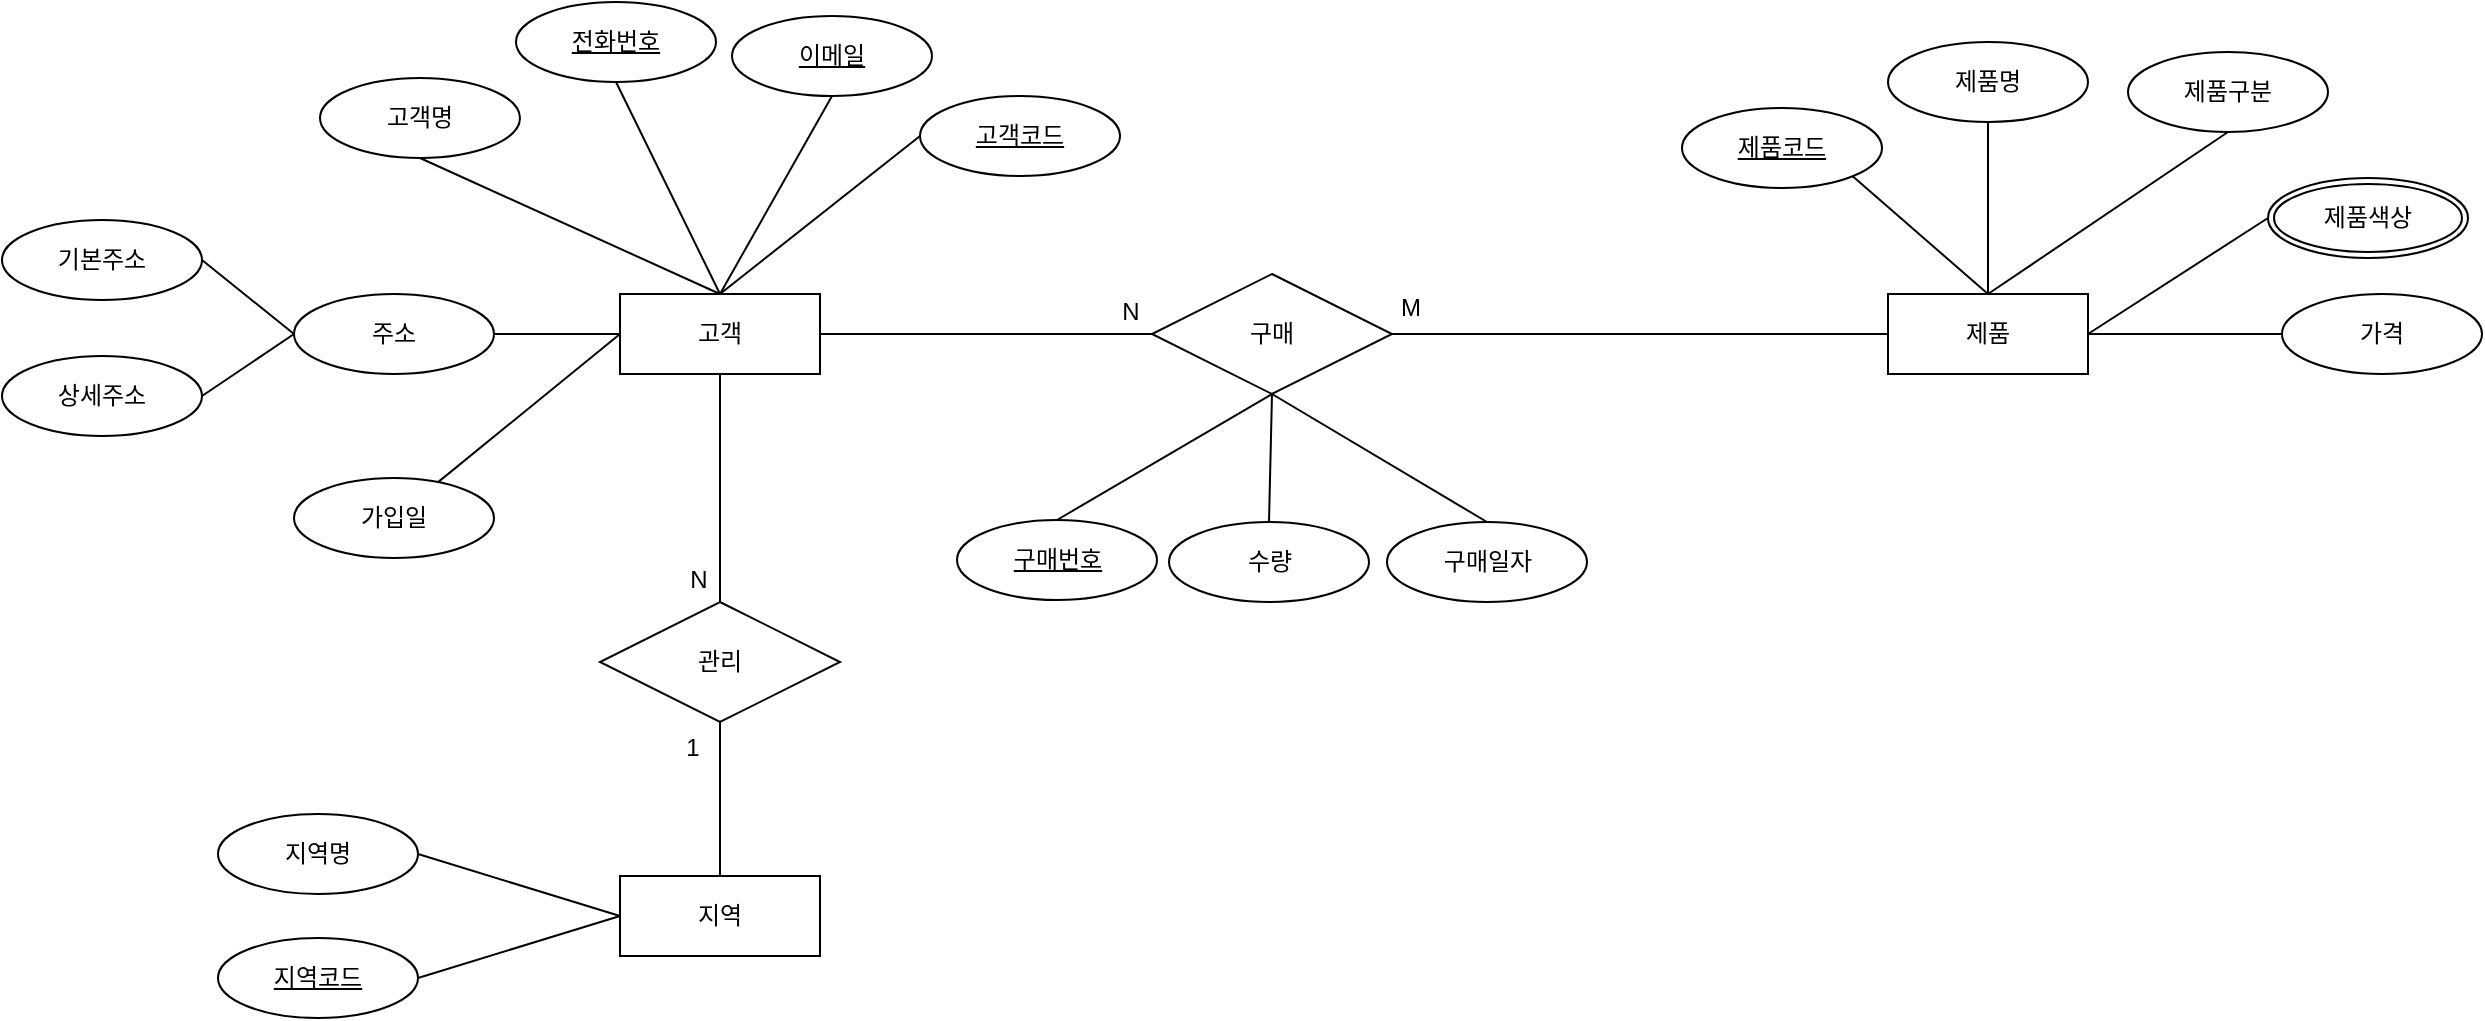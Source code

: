 <mxfile version="24.8.0" pages="2">
  <diagram name="ERD" id="2LoMUdnaNZ5WJF1CiEa_">
    <mxGraphModel dx="2606" dy="3434" grid="0" gridSize="10" guides="1" tooltips="1" connect="1" arrows="1" fold="1" page="0" pageScale="1" pageWidth="827" pageHeight="1169" math="0" shadow="0">
      <root>
        <mxCell id="0" />
        <mxCell id="1" parent="0" />
        <mxCell id="ZOqn0F8x4gFx_F6yHbFL-2" value="고객" style="whiteSpace=wrap;html=1;align=center;" vertex="1" parent="1">
          <mxGeometry x="-394" y="-752" width="100" height="40" as="geometry" />
        </mxCell>
        <mxCell id="ZOqn0F8x4gFx_F6yHbFL-4" value="고객명" style="ellipse;whiteSpace=wrap;html=1;align=center;" vertex="1" parent="1">
          <mxGeometry x="-544" y="-860" width="100" height="40" as="geometry" />
        </mxCell>
        <mxCell id="ZOqn0F8x4gFx_F6yHbFL-5" value="" style="endArrow=none;html=1;rounded=0;fontSize=12;startSize=8;endSize=8;curved=1;exitX=0.5;exitY=0;exitDx=0;exitDy=0;entryX=0.5;entryY=1;entryDx=0;entryDy=0;" edge="1" parent="1" source="ZOqn0F8x4gFx_F6yHbFL-2" target="ZOqn0F8x4gFx_F6yHbFL-4">
          <mxGeometry relative="1" as="geometry">
            <mxPoint x="-386" y="-586" as="sourcePoint" />
            <mxPoint x="-226" y="-586" as="targetPoint" />
          </mxGeometry>
        </mxCell>
        <mxCell id="ZOqn0F8x4gFx_F6yHbFL-19" value="전화번호" style="ellipse;whiteSpace=wrap;html=1;align=center;fontStyle=4;" vertex="1" parent="1">
          <mxGeometry x="-446" y="-898" width="100" height="40" as="geometry" />
        </mxCell>
        <mxCell id="ZOqn0F8x4gFx_F6yHbFL-20" value="" style="endArrow=none;html=1;rounded=0;fontSize=12;startSize=8;endSize=8;curved=1;exitX=0.5;exitY=0;exitDx=0;exitDy=0;entryX=0.5;entryY=1;entryDx=0;entryDy=0;" edge="1" parent="1" source="ZOqn0F8x4gFx_F6yHbFL-2" target="ZOqn0F8x4gFx_F6yHbFL-19">
          <mxGeometry relative="1" as="geometry">
            <mxPoint x="-334" y="-742" as="sourcePoint" />
            <mxPoint x="-427" y="-785" as="targetPoint" />
          </mxGeometry>
        </mxCell>
        <mxCell id="ZOqn0F8x4gFx_F6yHbFL-21" value="이메일" style="ellipse;whiteSpace=wrap;html=1;align=center;fontStyle=4;" vertex="1" parent="1">
          <mxGeometry x="-338" y="-891" width="100" height="40" as="geometry" />
        </mxCell>
        <mxCell id="ZOqn0F8x4gFx_F6yHbFL-22" value="" style="endArrow=none;html=1;rounded=0;fontSize=12;startSize=8;endSize=8;curved=1;exitX=0.5;exitY=0;exitDx=0;exitDy=0;entryX=0.5;entryY=1;entryDx=0;entryDy=0;" edge="1" parent="1" source="ZOqn0F8x4gFx_F6yHbFL-2" target="ZOqn0F8x4gFx_F6yHbFL-21">
          <mxGeometry relative="1" as="geometry">
            <mxPoint x="-334" y="-742" as="sourcePoint" />
            <mxPoint x="-254" y="-832" as="targetPoint" />
          </mxGeometry>
        </mxCell>
        <mxCell id="ZOqn0F8x4gFx_F6yHbFL-23" value="고객코드" style="ellipse;whiteSpace=wrap;html=1;align=center;fontStyle=4;" vertex="1" parent="1">
          <mxGeometry x="-244" y="-851" width="100" height="40" as="geometry" />
        </mxCell>
        <mxCell id="ZOqn0F8x4gFx_F6yHbFL-24" value="" style="endArrow=none;html=1;rounded=0;fontSize=12;startSize=8;endSize=8;curved=1;exitX=0.5;exitY=0;exitDx=0;exitDy=0;entryX=0;entryY=0.5;entryDx=0;entryDy=0;" edge="1" parent="1" source="ZOqn0F8x4gFx_F6yHbFL-2" target="ZOqn0F8x4gFx_F6yHbFL-23">
          <mxGeometry relative="1" as="geometry">
            <mxPoint x="-334" y="-742" as="sourcePoint" />
            <mxPoint x="-204" y="-791" as="targetPoint" />
          </mxGeometry>
        </mxCell>
        <mxCell id="ZOqn0F8x4gFx_F6yHbFL-25" value="주소" style="ellipse;whiteSpace=wrap;html=1;align=center;" vertex="1" parent="1">
          <mxGeometry x="-557" y="-752" width="100" height="40" as="geometry" />
        </mxCell>
        <mxCell id="ZOqn0F8x4gFx_F6yHbFL-27" value="" style="endArrow=none;html=1;rounded=0;fontSize=12;startSize=8;endSize=8;curved=1;exitX=0;exitY=0.5;exitDx=0;exitDy=0;entryX=1;entryY=0.5;entryDx=0;entryDy=0;" edge="1" parent="1" source="ZOqn0F8x4gFx_F6yHbFL-2" target="ZOqn0F8x4gFx_F6yHbFL-25">
          <mxGeometry relative="1" as="geometry">
            <mxPoint x="-334" y="-742" as="sourcePoint" />
            <mxPoint x="-484" y="-810" as="targetPoint" />
          </mxGeometry>
        </mxCell>
        <mxCell id="ZOqn0F8x4gFx_F6yHbFL-28" value="기본주소" style="ellipse;whiteSpace=wrap;html=1;align=center;" vertex="1" parent="1">
          <mxGeometry x="-703" y="-789" width="100" height="40" as="geometry" />
        </mxCell>
        <mxCell id="ZOqn0F8x4gFx_F6yHbFL-29" value="상세주소" style="ellipse;whiteSpace=wrap;html=1;align=center;" vertex="1" parent="1">
          <mxGeometry x="-703" y="-721" width="100" height="40" as="geometry" />
        </mxCell>
        <mxCell id="ZOqn0F8x4gFx_F6yHbFL-30" value="" style="endArrow=none;html=1;rounded=0;fontSize=12;startSize=8;endSize=8;curved=1;exitX=0;exitY=0.5;exitDx=0;exitDy=0;entryX=1;entryY=0.5;entryDx=0;entryDy=0;" edge="1" parent="1" source="ZOqn0F8x4gFx_F6yHbFL-25" target="ZOqn0F8x4gFx_F6yHbFL-28">
          <mxGeometry relative="1" as="geometry">
            <mxPoint x="-334" y="-742" as="sourcePoint" />
            <mxPoint x="-484" y="-810" as="targetPoint" />
          </mxGeometry>
        </mxCell>
        <mxCell id="ZOqn0F8x4gFx_F6yHbFL-31" value="" style="endArrow=none;html=1;rounded=0;fontSize=12;startSize=8;endSize=8;curved=1;exitX=0;exitY=0.5;exitDx=0;exitDy=0;entryX=1;entryY=0.5;entryDx=0;entryDy=0;" edge="1" parent="1" source="ZOqn0F8x4gFx_F6yHbFL-25" target="ZOqn0F8x4gFx_F6yHbFL-29">
          <mxGeometry relative="1" as="geometry">
            <mxPoint x="-563" y="-724" as="sourcePoint" />
            <mxPoint x="-593" y="-759" as="targetPoint" />
          </mxGeometry>
        </mxCell>
        <mxCell id="ZOqn0F8x4gFx_F6yHbFL-33" value="가입일" style="ellipse;whiteSpace=wrap;html=1;align=center;" vertex="1" parent="1">
          <mxGeometry x="-557" y="-660" width="100" height="40" as="geometry" />
        </mxCell>
        <mxCell id="ZOqn0F8x4gFx_F6yHbFL-34" value="" style="endArrow=none;html=1;rounded=0;fontSize=12;startSize=8;endSize=8;curved=1;exitX=0;exitY=0.5;exitDx=0;exitDy=0;" edge="1" parent="1" source="ZOqn0F8x4gFx_F6yHbFL-2" target="ZOqn0F8x4gFx_F6yHbFL-33">
          <mxGeometry relative="1" as="geometry">
            <mxPoint x="-384" y="-722" as="sourcePoint" />
            <mxPoint x="-447" y="-722" as="targetPoint" />
          </mxGeometry>
        </mxCell>
        <mxCell id="ZOqn0F8x4gFx_F6yHbFL-38" value="지역" style="whiteSpace=wrap;html=1;align=center;" vertex="1" parent="1">
          <mxGeometry x="-394" y="-461" width="100" height="40" as="geometry" />
        </mxCell>
        <mxCell id="ZOqn0F8x4gFx_F6yHbFL-39" value="지역명" style="ellipse;whiteSpace=wrap;html=1;align=center;" vertex="1" parent="1">
          <mxGeometry x="-595" y="-492" width="100" height="40" as="geometry" />
        </mxCell>
        <mxCell id="ZOqn0F8x4gFx_F6yHbFL-40" value="" style="endArrow=none;html=1;rounded=0;fontSize=12;startSize=8;endSize=8;curved=1;exitX=0;exitY=0.5;exitDx=0;exitDy=0;entryX=1;entryY=0.5;entryDx=0;entryDy=0;" edge="1" parent="1" source="ZOqn0F8x4gFx_F6yHbFL-38" target="ZOqn0F8x4gFx_F6yHbFL-39">
          <mxGeometry relative="1" as="geometry">
            <mxPoint x="-468" y="-697" as="sourcePoint" />
            <mxPoint x="-502" y="-622" as="targetPoint" />
          </mxGeometry>
        </mxCell>
        <mxCell id="ZOqn0F8x4gFx_F6yHbFL-41" value="지역코드" style="ellipse;whiteSpace=wrap;html=1;align=center;fontStyle=4;" vertex="1" parent="1">
          <mxGeometry x="-595" y="-430" width="100" height="40" as="geometry" />
        </mxCell>
        <mxCell id="ZOqn0F8x4gFx_F6yHbFL-42" value="" style="endArrow=none;html=1;rounded=0;fontSize=12;startSize=8;endSize=8;curved=1;entryX=1;entryY=0.5;entryDx=0;entryDy=0;exitX=0;exitY=0.5;exitDx=0;exitDy=0;" edge="1" parent="1" source="ZOqn0F8x4gFx_F6yHbFL-38" target="ZOqn0F8x4gFx_F6yHbFL-41">
          <mxGeometry relative="1" as="geometry">
            <mxPoint x="-550" y="-460" as="sourcePoint" />
            <mxPoint x="-594" y="-432" as="targetPoint" />
          </mxGeometry>
        </mxCell>
        <mxCell id="ZOqn0F8x4gFx_F6yHbFL-43" value="제품" style="whiteSpace=wrap;html=1;align=center;" vertex="1" parent="1">
          <mxGeometry x="240" y="-752" width="100" height="40" as="geometry" />
        </mxCell>
        <mxCell id="ZOqn0F8x4gFx_F6yHbFL-44" value="제품명" style="ellipse;whiteSpace=wrap;html=1;align=center;" vertex="1" parent="1">
          <mxGeometry x="240" y="-878" width="100" height="40" as="geometry" />
        </mxCell>
        <mxCell id="ZOqn0F8x4gFx_F6yHbFL-45" value="" style="endArrow=none;html=1;rounded=0;fontSize=12;startSize=8;endSize=8;curved=1;exitX=0.5;exitY=0;exitDx=0;exitDy=0;entryX=0.5;entryY=1;entryDx=0;entryDy=0;" edge="1" parent="1" source="ZOqn0F8x4gFx_F6yHbFL-43" target="ZOqn0F8x4gFx_F6yHbFL-44">
          <mxGeometry relative="1" as="geometry">
            <mxPoint x="320" y="-966" as="sourcePoint" />
            <mxPoint x="286" y="-891" as="targetPoint" />
          </mxGeometry>
        </mxCell>
        <mxCell id="ZOqn0F8x4gFx_F6yHbFL-46" value="제품코드" style="ellipse;whiteSpace=wrap;html=1;align=center;fontStyle=4;" vertex="1" parent="1">
          <mxGeometry x="137" y="-845" width="100" height="40" as="geometry" />
        </mxCell>
        <mxCell id="ZOqn0F8x4gFx_F6yHbFL-47" value="" style="endArrow=none;html=1;rounded=0;fontSize=12;startSize=8;endSize=8;curved=1;entryX=1;entryY=1;entryDx=0;entryDy=0;exitX=0.5;exitY=0;exitDx=0;exitDy=0;" edge="1" parent="1" source="ZOqn0F8x4gFx_F6yHbFL-43" target="ZOqn0F8x4gFx_F6yHbFL-46">
          <mxGeometry relative="1" as="geometry">
            <mxPoint x="238" y="-729" as="sourcePoint" />
            <mxPoint x="194" y="-701" as="targetPoint" />
          </mxGeometry>
        </mxCell>
        <mxCell id="ZOqn0F8x4gFx_F6yHbFL-48" value="제품구분" style="ellipse;whiteSpace=wrap;html=1;align=center;" vertex="1" parent="1">
          <mxGeometry x="360" y="-873" width="100" height="40" as="geometry" />
        </mxCell>
        <mxCell id="ZOqn0F8x4gFx_F6yHbFL-50" value="" style="endArrow=none;html=1;rounded=0;fontSize=12;startSize=8;endSize=8;curved=1;exitX=0.5;exitY=0;exitDx=0;exitDy=0;entryX=0.5;entryY=1;entryDx=0;entryDy=0;" edge="1" parent="1" source="ZOqn0F8x4gFx_F6yHbFL-43" target="ZOqn0F8x4gFx_F6yHbFL-48">
          <mxGeometry relative="1" as="geometry">
            <mxPoint x="250" y="-722" as="sourcePoint" />
            <mxPoint x="181" y="-750" as="targetPoint" />
          </mxGeometry>
        </mxCell>
        <mxCell id="ZOqn0F8x4gFx_F6yHbFL-51" value="제품색상" style="ellipse;shape=doubleEllipse;margin=3;whiteSpace=wrap;html=1;align=center;" vertex="1" parent="1">
          <mxGeometry x="430" y="-810" width="100" height="40" as="geometry" />
        </mxCell>
        <mxCell id="ZOqn0F8x4gFx_F6yHbFL-52" value="" style="endArrow=none;html=1;rounded=0;fontSize=12;startSize=8;endSize=8;curved=1;entryX=0;entryY=0.5;entryDx=0;entryDy=0;exitX=1;exitY=0.5;exitDx=0;exitDy=0;" edge="1" parent="1" source="ZOqn0F8x4gFx_F6yHbFL-43" target="ZOqn0F8x4gFx_F6yHbFL-51">
          <mxGeometry relative="1" as="geometry">
            <mxPoint x="376" y="-712" as="sourcePoint" />
            <mxPoint x="420" y="-823" as="targetPoint" />
          </mxGeometry>
        </mxCell>
        <mxCell id="ZOqn0F8x4gFx_F6yHbFL-53" value="" style="endArrow=none;html=1;rounded=0;fontSize=12;startSize=8;endSize=8;curved=1;exitX=1;exitY=0.5;exitDx=0;exitDy=0;entryX=0;entryY=0.5;entryDx=0;entryDy=0;" edge="1" parent="1" source="ZOqn0F8x4gFx_F6yHbFL-43" target="ZOqn0F8x4gFx_F6yHbFL-54">
          <mxGeometry relative="1" as="geometry">
            <mxPoint x="310" y="-732" as="sourcePoint" />
            <mxPoint x="430" y="-813" as="targetPoint" />
          </mxGeometry>
        </mxCell>
        <mxCell id="ZOqn0F8x4gFx_F6yHbFL-54" value="가격" style="ellipse;whiteSpace=wrap;html=1;align=center;" vertex="1" parent="1">
          <mxGeometry x="437" y="-752" width="100" height="40" as="geometry" />
        </mxCell>
        <mxCell id="ZOqn0F8x4gFx_F6yHbFL-56" value="관리" style="shape=rhombus;perimeter=rhombusPerimeter;whiteSpace=wrap;html=1;align=center;" vertex="1" parent="1">
          <mxGeometry x="-404" y="-598" width="120" height="60" as="geometry" />
        </mxCell>
        <mxCell id="ZOqn0F8x4gFx_F6yHbFL-60" value="" style="endArrow=none;html=1;rounded=0;fontSize=12;startSize=8;endSize=8;curved=1;exitX=0.5;exitY=1;exitDx=0;exitDy=0;entryX=0.5;entryY=0;entryDx=0;entryDy=0;" edge="1" parent="1" source="ZOqn0F8x4gFx_F6yHbFL-2" target="ZOqn0F8x4gFx_F6yHbFL-56">
          <mxGeometry relative="1" as="geometry">
            <mxPoint x="-334" y="-702" as="sourcePoint" />
            <mxPoint x="-368" y="-627" as="targetPoint" />
          </mxGeometry>
        </mxCell>
        <mxCell id="ZOqn0F8x4gFx_F6yHbFL-63" value="N" style="edgeLabel;html=1;align=center;verticalAlign=middle;resizable=0;points=[];fontSize=12;" vertex="1" connectable="0" parent="ZOqn0F8x4gFx_F6yHbFL-60">
          <mxGeometry x="0.028" y="-3" relative="1" as="geometry">
            <mxPoint x="-8" y="44" as="offset" />
          </mxGeometry>
        </mxCell>
        <mxCell id="ZOqn0F8x4gFx_F6yHbFL-61" value="" style="endArrow=none;html=1;rounded=0;fontSize=12;startSize=8;endSize=8;curved=1;exitX=0.5;exitY=1;exitDx=0;exitDy=0;entryX=0.5;entryY=0;entryDx=0;entryDy=0;" edge="1" parent="1" source="ZOqn0F8x4gFx_F6yHbFL-56" target="ZOqn0F8x4gFx_F6yHbFL-38">
          <mxGeometry relative="1" as="geometry">
            <mxPoint x="-334" y="-702" as="sourcePoint" />
            <mxPoint x="-415" y="-590" as="targetPoint" />
          </mxGeometry>
        </mxCell>
        <mxCell id="ZOqn0F8x4gFx_F6yHbFL-64" value="1" style="edgeLabel;html=1;align=center;verticalAlign=middle;resizable=0;points=[];fontSize=12;" vertex="1" connectable="0" parent="1">
          <mxGeometry x="-337.997" y="-520.001" as="geometry">
            <mxPoint x="-20" y="-5" as="offset" />
          </mxGeometry>
        </mxCell>
        <mxCell id="ZOqn0F8x4gFx_F6yHbFL-66" value="" style="endArrow=none;html=1;rounded=0;fontSize=12;startSize=8;endSize=8;curved=1;exitX=0;exitY=0.5;exitDx=0;exitDy=0;entryX=1;entryY=0.5;entryDx=0;entryDy=0;" edge="1" parent="1" source="ZOqn0F8x4gFx_F6yHbFL-43" target="ZOqn0F8x4gFx_F6yHbFL-67">
          <mxGeometry relative="1" as="geometry">
            <mxPoint x="247" y="-679" as="sourcePoint" />
            <mxPoint x="187" y="-612" as="targetPoint" />
          </mxGeometry>
        </mxCell>
        <mxCell id="ZOqn0F8x4gFx_F6yHbFL-67" value="구매" style="shape=rhombus;perimeter=rhombusPerimeter;whiteSpace=wrap;html=1;align=center;" vertex="1" parent="1">
          <mxGeometry x="-128" y="-762" width="120" height="60" as="geometry" />
        </mxCell>
        <mxCell id="ZOqn0F8x4gFx_F6yHbFL-68" value="구매번호" style="ellipse;whiteSpace=wrap;html=1;align=center;fontStyle=4;" vertex="1" parent="1">
          <mxGeometry x="-225.5" y="-639" width="100" height="40" as="geometry" />
        </mxCell>
        <mxCell id="ZOqn0F8x4gFx_F6yHbFL-69" value="수량" style="ellipse;whiteSpace=wrap;html=1;align=center;" vertex="1" parent="1">
          <mxGeometry x="-119.5" y="-638" width="100" height="40" as="geometry" />
        </mxCell>
        <mxCell id="ZOqn0F8x4gFx_F6yHbFL-70" value="구매일자" style="ellipse;whiteSpace=wrap;html=1;align=center;" vertex="1" parent="1">
          <mxGeometry x="-10.5" y="-638" width="100" height="40" as="geometry" />
        </mxCell>
        <mxCell id="ZOqn0F8x4gFx_F6yHbFL-71" value="" style="endArrow=none;html=1;rounded=0;fontSize=12;startSize=8;endSize=8;curved=1;entryX=0.5;entryY=1;entryDx=0;entryDy=0;exitX=0.5;exitY=0;exitDx=0;exitDy=0;" edge="1" parent="1" source="ZOqn0F8x4gFx_F6yHbFL-68" target="ZOqn0F8x4gFx_F6yHbFL-67">
          <mxGeometry relative="1" as="geometry">
            <mxPoint x="197" y="-699" as="sourcePoint" />
            <mxPoint x="129" y="-758" as="targetPoint" />
          </mxGeometry>
        </mxCell>
        <mxCell id="ZOqn0F8x4gFx_F6yHbFL-72" value="" style="endArrow=none;html=1;rounded=0;fontSize=12;startSize=8;endSize=8;curved=1;exitX=0.5;exitY=0;exitDx=0;exitDy=0;entryX=0.5;entryY=1;entryDx=0;entryDy=0;" edge="1" parent="1" source="ZOqn0F8x4gFx_F6yHbFL-69" target="ZOqn0F8x4gFx_F6yHbFL-67">
          <mxGeometry relative="1" as="geometry">
            <mxPoint x="-181" y="-628" as="sourcePoint" />
            <mxPoint x="-84" y="-671" as="targetPoint" />
          </mxGeometry>
        </mxCell>
        <mxCell id="ZOqn0F8x4gFx_F6yHbFL-73" value="" style="endArrow=none;html=1;rounded=0;fontSize=12;startSize=8;endSize=8;curved=1;entryX=0.5;entryY=1;entryDx=0;entryDy=0;exitX=0.5;exitY=0;exitDx=0;exitDy=0;" edge="1" parent="1" source="ZOqn0F8x4gFx_F6yHbFL-70" target="ZOqn0F8x4gFx_F6yHbFL-67">
          <mxGeometry relative="1" as="geometry">
            <mxPoint x="-171" y="-618" as="sourcePoint" />
            <mxPoint x="-61" y="-651" as="targetPoint" />
          </mxGeometry>
        </mxCell>
        <mxCell id="ZOqn0F8x4gFx_F6yHbFL-74" value="" style="endArrow=none;html=1;rounded=0;fontSize=12;startSize=8;endSize=8;curved=1;exitX=1;exitY=0.5;exitDx=0;exitDy=0;entryX=0;entryY=0.5;entryDx=0;entryDy=0;" edge="1" parent="1" source="ZOqn0F8x4gFx_F6yHbFL-2" target="ZOqn0F8x4gFx_F6yHbFL-67">
          <mxGeometry relative="1" as="geometry">
            <mxPoint x="-334" y="-742" as="sourcePoint" />
            <mxPoint x="-234" y="-821" as="targetPoint" />
          </mxGeometry>
        </mxCell>
        <mxCell id="ZOqn0F8x4gFx_F6yHbFL-75" value="N" style="edgeLabel;html=1;align=center;verticalAlign=middle;resizable=0;points=[];fontSize=12;" vertex="1" connectable="0" parent="ZOqn0F8x4gFx_F6yHbFL-74">
          <mxGeometry x="0.623" y="4" relative="1" as="geometry">
            <mxPoint x="20" y="-7" as="offset" />
          </mxGeometry>
        </mxCell>
        <mxCell id="ZOqn0F8x4gFx_F6yHbFL-76" value="M" style="edgeLabel;html=1;align=center;verticalAlign=middle;resizable=0;points=[];fontSize=12;" vertex="1" connectable="0" parent="1">
          <mxGeometry x="-127.996" y="-730" as="geometry">
            <mxPoint x="129" y="-15" as="offset" />
          </mxGeometry>
        </mxCell>
      </root>
    </mxGraphModel>
  </diagram>
  <diagram id="1Pk8Wju4pY1TLptauhOm" name="논리모델링">
    <mxGraphModel dx="1146" dy="1322" grid="0" gridSize="10" guides="1" tooltips="1" connect="1" arrows="1" fold="1" page="0" pageScale="1" pageWidth="827" pageHeight="1169" math="0" shadow="0">
      <root>
        <mxCell id="0" />
        <mxCell id="1" parent="0" />
        <mxCell id="1uuhzJlAWnDIok-SfPaL-1" value="고객" style="shape=table;startSize=30;container=1;collapsible=1;childLayout=tableLayout;fixedRows=1;rowLines=0;fontStyle=1;align=center;resizeLast=1;html=1;" vertex="1" parent="1">
          <mxGeometry x="-91" y="-16" width="175.75" height="270" as="geometry" />
        </mxCell>
        <mxCell id="1uuhzJlAWnDIok-SfPaL-160" value="" style="shape=tableRow;horizontal=0;startSize=0;swimlaneHead=0;swimlaneBody=0;fillColor=none;collapsible=0;dropTarget=0;points=[[0,0.5],[1,0.5]];portConstraint=eastwest;top=0;left=0;right=0;bottom=0;" vertex="1" parent="1uuhzJlAWnDIok-SfPaL-1">
          <mxGeometry y="30" width="175.75" height="30" as="geometry" />
        </mxCell>
        <mxCell id="1uuhzJlAWnDIok-SfPaL-161" value="&lt;span style=&quot;font-weight: 700;&quot;&gt;PK&lt;/span&gt;" style="shape=partialRectangle;connectable=0;fillColor=none;top=0;left=0;bottom=0;right=0;editable=1;overflow=hidden;whiteSpace=wrap;html=1;" vertex="1" parent="1uuhzJlAWnDIok-SfPaL-160">
          <mxGeometry width="30" height="30" as="geometry">
            <mxRectangle width="30" height="30" as="alternateBounds" />
          </mxGeometry>
        </mxCell>
        <mxCell id="1uuhzJlAWnDIok-SfPaL-162" value="&lt;span style=&quot;font-weight: 700; text-decoration-line: underline;&quot;&gt;고객코드&lt;/span&gt;" style="shape=partialRectangle;connectable=0;fillColor=none;top=0;left=0;bottom=0;right=0;align=left;spacingLeft=6;overflow=hidden;whiteSpace=wrap;html=1;" vertex="1" parent="1uuhzJlAWnDIok-SfPaL-160">
          <mxGeometry x="30" width="145.75" height="30" as="geometry">
            <mxRectangle width="145.75" height="30" as="alternateBounds" />
          </mxGeometry>
        </mxCell>
        <mxCell id="1uuhzJlAWnDIok-SfPaL-2" value="" style="shape=tableRow;horizontal=0;startSize=0;swimlaneHead=0;swimlaneBody=0;fillColor=none;collapsible=0;dropTarget=0;points=[[0,0.5],[1,0.5]];portConstraint=eastwest;top=0;left=0;right=0;bottom=1;" vertex="1" parent="1uuhzJlAWnDIok-SfPaL-1">
          <mxGeometry y="60" width="175.75" height="30" as="geometry" />
        </mxCell>
        <mxCell id="1uuhzJlAWnDIok-SfPaL-3" value="" style="shape=partialRectangle;connectable=0;fillColor=none;top=0;left=0;bottom=0;right=0;fontStyle=1;overflow=hidden;whiteSpace=wrap;html=1;" vertex="1" parent="1uuhzJlAWnDIok-SfPaL-2">
          <mxGeometry width="30" height="30" as="geometry">
            <mxRectangle width="30" height="30" as="alternateBounds" />
          </mxGeometry>
        </mxCell>
        <mxCell id="1uuhzJlAWnDIok-SfPaL-4" value="지역코드" style="shape=partialRectangle;connectable=0;fillColor=none;top=0;left=0;bottom=0;right=0;align=left;spacingLeft=6;fontStyle=5;overflow=hidden;whiteSpace=wrap;html=1;" vertex="1" parent="1uuhzJlAWnDIok-SfPaL-2">
          <mxGeometry x="30" width="145.75" height="30" as="geometry">
            <mxRectangle width="145.75" height="30" as="alternateBounds" />
          </mxGeometry>
        </mxCell>
        <mxCell id="1uuhzJlAWnDIok-SfPaL-5" value="" style="shape=tableRow;horizontal=0;startSize=0;swimlaneHead=0;swimlaneBody=0;fillColor=none;collapsible=0;dropTarget=0;points=[[0,0.5],[1,0.5]];portConstraint=eastwest;top=0;left=0;right=0;bottom=0;" vertex="1" parent="1uuhzJlAWnDIok-SfPaL-1">
          <mxGeometry y="90" width="175.75" height="30" as="geometry" />
        </mxCell>
        <mxCell id="1uuhzJlAWnDIok-SfPaL-6" value="" style="shape=partialRectangle;connectable=0;fillColor=none;top=0;left=0;bottom=0;right=0;editable=1;overflow=hidden;whiteSpace=wrap;html=1;" vertex="1" parent="1uuhzJlAWnDIok-SfPaL-5">
          <mxGeometry width="30" height="30" as="geometry">
            <mxRectangle width="30" height="30" as="alternateBounds" />
          </mxGeometry>
        </mxCell>
        <mxCell id="1uuhzJlAWnDIok-SfPaL-7" value="고객이름" style="shape=partialRectangle;connectable=0;fillColor=none;top=0;left=0;bottom=0;right=0;align=left;spacingLeft=6;overflow=hidden;whiteSpace=wrap;html=1;" vertex="1" parent="1uuhzJlAWnDIok-SfPaL-5">
          <mxGeometry x="30" width="145.75" height="30" as="geometry">
            <mxRectangle width="145.75" height="30" as="alternateBounds" />
          </mxGeometry>
        </mxCell>
        <mxCell id="1uuhzJlAWnDIok-SfPaL-8" value="" style="shape=tableRow;horizontal=0;startSize=0;swimlaneHead=0;swimlaneBody=0;fillColor=none;collapsible=0;dropTarget=0;points=[[0,0.5],[1,0.5]];portConstraint=eastwest;top=0;left=0;right=0;bottom=0;" vertex="1" parent="1uuhzJlAWnDIok-SfPaL-1">
          <mxGeometry y="120" width="175.75" height="30" as="geometry" />
        </mxCell>
        <mxCell id="1uuhzJlAWnDIok-SfPaL-9" value="" style="shape=partialRectangle;connectable=0;fillColor=none;top=0;left=0;bottom=0;right=0;editable=1;overflow=hidden;whiteSpace=wrap;html=1;" vertex="1" parent="1uuhzJlAWnDIok-SfPaL-8">
          <mxGeometry width="30" height="30" as="geometry">
            <mxRectangle width="30" height="30" as="alternateBounds" />
          </mxGeometry>
        </mxCell>
        <mxCell id="1uuhzJlAWnDIok-SfPaL-10" value="전화번호" style="shape=partialRectangle;connectable=0;fillColor=none;top=0;left=0;bottom=0;right=0;align=left;spacingLeft=6;overflow=hidden;whiteSpace=wrap;html=1;" vertex="1" parent="1uuhzJlAWnDIok-SfPaL-8">
          <mxGeometry x="30" width="145.75" height="30" as="geometry">
            <mxRectangle width="145.75" height="30" as="alternateBounds" />
          </mxGeometry>
        </mxCell>
        <mxCell id="1uuhzJlAWnDIok-SfPaL-11" value="" style="shape=tableRow;horizontal=0;startSize=0;swimlaneHead=0;swimlaneBody=0;fillColor=none;collapsible=0;dropTarget=0;points=[[0,0.5],[1,0.5]];portConstraint=eastwest;top=0;left=0;right=0;bottom=0;" vertex="1" parent="1uuhzJlAWnDIok-SfPaL-1">
          <mxGeometry y="150" width="175.75" height="30" as="geometry" />
        </mxCell>
        <mxCell id="1uuhzJlAWnDIok-SfPaL-12" value="" style="shape=partialRectangle;connectable=0;fillColor=none;top=0;left=0;bottom=0;right=0;editable=1;overflow=hidden;whiteSpace=wrap;html=1;" vertex="1" parent="1uuhzJlAWnDIok-SfPaL-11">
          <mxGeometry width="30" height="30" as="geometry">
            <mxRectangle width="30" height="30" as="alternateBounds" />
          </mxGeometry>
        </mxCell>
        <mxCell id="1uuhzJlAWnDIok-SfPaL-13" value="이메일" style="shape=partialRectangle;connectable=0;fillColor=none;top=0;left=0;bottom=0;right=0;align=left;spacingLeft=6;overflow=hidden;whiteSpace=wrap;html=1;" vertex="1" parent="1uuhzJlAWnDIok-SfPaL-11">
          <mxGeometry x="30" width="145.75" height="30" as="geometry">
            <mxRectangle width="145.75" height="30" as="alternateBounds" />
          </mxGeometry>
        </mxCell>
        <mxCell id="1uuhzJlAWnDIok-SfPaL-14" value="" style="shape=tableRow;horizontal=0;startSize=0;swimlaneHead=0;swimlaneBody=0;fillColor=none;collapsible=0;dropTarget=0;points=[[0,0.5],[1,0.5]];portConstraint=eastwest;top=0;left=0;right=0;bottom=0;" vertex="1" parent="1uuhzJlAWnDIok-SfPaL-1">
          <mxGeometry y="180" width="175.75" height="30" as="geometry" />
        </mxCell>
        <mxCell id="1uuhzJlAWnDIok-SfPaL-15" value="" style="shape=partialRectangle;connectable=0;fillColor=none;top=0;left=0;bottom=0;right=0;editable=1;overflow=hidden;whiteSpace=wrap;html=1;" vertex="1" parent="1uuhzJlAWnDIok-SfPaL-14">
          <mxGeometry width="30" height="30" as="geometry">
            <mxRectangle width="30" height="30" as="alternateBounds" />
          </mxGeometry>
        </mxCell>
        <mxCell id="1uuhzJlAWnDIok-SfPaL-16" value="기본주소" style="shape=partialRectangle;connectable=0;fillColor=none;top=0;left=0;bottom=0;right=0;align=left;spacingLeft=6;overflow=hidden;whiteSpace=wrap;html=1;" vertex="1" parent="1uuhzJlAWnDIok-SfPaL-14">
          <mxGeometry x="30" width="145.75" height="30" as="geometry">
            <mxRectangle width="145.75" height="30" as="alternateBounds" />
          </mxGeometry>
        </mxCell>
        <mxCell id="1uuhzJlAWnDIok-SfPaL-17" value="" style="shape=tableRow;horizontal=0;startSize=0;swimlaneHead=0;swimlaneBody=0;fillColor=none;collapsible=0;dropTarget=0;points=[[0,0.5],[1,0.5]];portConstraint=eastwest;top=0;left=0;right=0;bottom=0;" vertex="1" parent="1uuhzJlAWnDIok-SfPaL-1">
          <mxGeometry y="210" width="175.75" height="30" as="geometry" />
        </mxCell>
        <mxCell id="1uuhzJlAWnDIok-SfPaL-18" value="" style="shape=partialRectangle;connectable=0;fillColor=none;top=0;left=0;bottom=0;right=0;editable=1;overflow=hidden;whiteSpace=wrap;html=1;" vertex="1" parent="1uuhzJlAWnDIok-SfPaL-17">
          <mxGeometry width="30" height="30" as="geometry">
            <mxRectangle width="30" height="30" as="alternateBounds" />
          </mxGeometry>
        </mxCell>
        <mxCell id="1uuhzJlAWnDIok-SfPaL-19" value="상세주소" style="shape=partialRectangle;connectable=0;fillColor=none;top=0;left=0;bottom=0;right=0;align=left;spacingLeft=6;overflow=hidden;whiteSpace=wrap;html=1;" vertex="1" parent="1uuhzJlAWnDIok-SfPaL-17">
          <mxGeometry x="30" width="145.75" height="30" as="geometry">
            <mxRectangle width="145.75" height="30" as="alternateBounds" />
          </mxGeometry>
        </mxCell>
        <mxCell id="1uuhzJlAWnDIok-SfPaL-20" value="" style="shape=tableRow;horizontal=0;startSize=0;swimlaneHead=0;swimlaneBody=0;fillColor=none;collapsible=0;dropTarget=0;points=[[0,0.5],[1,0.5]];portConstraint=eastwest;top=0;left=0;right=0;bottom=0;" vertex="1" parent="1uuhzJlAWnDIok-SfPaL-1">
          <mxGeometry y="240" width="175.75" height="30" as="geometry" />
        </mxCell>
        <mxCell id="1uuhzJlAWnDIok-SfPaL-21" value="" style="shape=partialRectangle;connectable=0;fillColor=none;top=0;left=0;bottom=0;right=0;editable=1;overflow=hidden;whiteSpace=wrap;html=1;" vertex="1" parent="1uuhzJlAWnDIok-SfPaL-20">
          <mxGeometry width="30" height="30" as="geometry">
            <mxRectangle width="30" height="30" as="alternateBounds" />
          </mxGeometry>
        </mxCell>
        <mxCell id="1uuhzJlAWnDIok-SfPaL-22" value="가입일" style="shape=partialRectangle;connectable=0;fillColor=none;top=0;left=0;bottom=0;right=0;align=left;spacingLeft=6;overflow=hidden;whiteSpace=wrap;html=1;" vertex="1" parent="1uuhzJlAWnDIok-SfPaL-20">
          <mxGeometry x="30" width="145.75" height="30" as="geometry">
            <mxRectangle width="145.75" height="30" as="alternateBounds" />
          </mxGeometry>
        </mxCell>
        <mxCell id="1uuhzJlAWnDIok-SfPaL-23" value="구매" style="shape=table;startSize=30;container=1;collapsible=1;childLayout=tableLayout;fixedRows=1;rowLines=0;fontStyle=1;align=center;resizeLast=1;html=1;" vertex="1" parent="1">
          <mxGeometry x="196" y="-39" width="175.75" height="180" as="geometry" />
        </mxCell>
        <mxCell id="1uuhzJlAWnDIok-SfPaL-165" value="" style="shape=tableRow;horizontal=0;startSize=0;swimlaneHead=0;swimlaneBody=0;fillColor=none;collapsible=0;dropTarget=0;points=[[0,0.5],[1,0.5]];portConstraint=eastwest;top=0;left=0;right=0;bottom=0;" vertex="1" parent="1uuhzJlAWnDIok-SfPaL-23">
          <mxGeometry y="30" width="175.75" height="30" as="geometry" />
        </mxCell>
        <mxCell id="1uuhzJlAWnDIok-SfPaL-166" value="&lt;span style=&quot;font-weight: 700;&quot;&gt;PK&lt;/span&gt;" style="shape=partialRectangle;connectable=0;fillColor=none;top=0;left=0;bottom=0;right=0;editable=1;overflow=hidden;whiteSpace=wrap;html=1;" vertex="1" parent="1uuhzJlAWnDIok-SfPaL-165">
          <mxGeometry width="30" height="30" as="geometry">
            <mxRectangle width="30" height="30" as="alternateBounds" />
          </mxGeometry>
        </mxCell>
        <mxCell id="1uuhzJlAWnDIok-SfPaL-167" value="&lt;span style=&quot;font-weight: 700; text-decoration-line: underline;&quot;&gt;구매번호&lt;/span&gt;" style="shape=partialRectangle;connectable=0;fillColor=none;top=0;left=0;bottom=0;right=0;align=left;spacingLeft=6;overflow=hidden;whiteSpace=wrap;html=1;" vertex="1" parent="1uuhzJlAWnDIok-SfPaL-165">
          <mxGeometry x="30" width="145.75" height="30" as="geometry">
            <mxRectangle width="145.75" height="30" as="alternateBounds" />
          </mxGeometry>
        </mxCell>
        <mxCell id="1uuhzJlAWnDIok-SfPaL-168" value="" style="shape=tableRow;horizontal=0;startSize=0;swimlaneHead=0;swimlaneBody=0;fillColor=none;collapsible=0;dropTarget=0;points=[[0,0.5],[1,0.5]];portConstraint=eastwest;top=0;left=0;right=0;bottom=0;" vertex="1" parent="1uuhzJlAWnDIok-SfPaL-23">
          <mxGeometry y="60" width="175.75" height="30" as="geometry" />
        </mxCell>
        <mxCell id="1uuhzJlAWnDIok-SfPaL-169" value="&lt;b&gt;FK&lt;/b&gt;" style="shape=partialRectangle;connectable=0;fillColor=none;top=0;left=0;bottom=0;right=0;editable=1;overflow=hidden;whiteSpace=wrap;html=1;" vertex="1" parent="1uuhzJlAWnDIok-SfPaL-168">
          <mxGeometry width="30" height="30" as="geometry">
            <mxRectangle width="30" height="30" as="alternateBounds" />
          </mxGeometry>
        </mxCell>
        <mxCell id="1uuhzJlAWnDIok-SfPaL-170" value="&lt;b&gt;&lt;u&gt;고객코드&lt;/u&gt;&lt;/b&gt;" style="shape=partialRectangle;connectable=0;fillColor=none;top=0;left=0;bottom=0;right=0;align=left;spacingLeft=6;overflow=hidden;whiteSpace=wrap;html=1;" vertex="1" parent="1uuhzJlAWnDIok-SfPaL-168">
          <mxGeometry x="30" width="145.75" height="30" as="geometry">
            <mxRectangle width="145.75" height="30" as="alternateBounds" />
          </mxGeometry>
        </mxCell>
        <mxCell id="1uuhzJlAWnDIok-SfPaL-24" value="" style="shape=tableRow;horizontal=0;startSize=0;swimlaneHead=0;swimlaneBody=0;fillColor=none;collapsible=0;dropTarget=0;points=[[0,0.5],[1,0.5]];portConstraint=eastwest;top=0;left=0;right=0;bottom=1;" vertex="1" parent="1uuhzJlAWnDIok-SfPaL-23">
          <mxGeometry y="90" width="175.75" height="30" as="geometry" />
        </mxCell>
        <mxCell id="1uuhzJlAWnDIok-SfPaL-25" value="FK" style="shape=partialRectangle;connectable=0;fillColor=none;top=0;left=0;bottom=0;right=0;fontStyle=1;overflow=hidden;whiteSpace=wrap;html=1;" vertex="1" parent="1uuhzJlAWnDIok-SfPaL-24">
          <mxGeometry width="30" height="30" as="geometry">
            <mxRectangle width="30" height="30" as="alternateBounds" />
          </mxGeometry>
        </mxCell>
        <mxCell id="1uuhzJlAWnDIok-SfPaL-26" value="제품코드" style="shape=partialRectangle;connectable=0;fillColor=none;top=0;left=0;bottom=0;right=0;align=left;spacingLeft=6;fontStyle=5;overflow=hidden;whiteSpace=wrap;html=1;" vertex="1" parent="1uuhzJlAWnDIok-SfPaL-24">
          <mxGeometry x="30" width="145.75" height="30" as="geometry">
            <mxRectangle width="145.75" height="30" as="alternateBounds" />
          </mxGeometry>
        </mxCell>
        <mxCell id="1uuhzJlAWnDIok-SfPaL-27" value="" style="shape=tableRow;horizontal=0;startSize=0;swimlaneHead=0;swimlaneBody=0;fillColor=none;collapsible=0;dropTarget=0;points=[[0,0.5],[1,0.5]];portConstraint=eastwest;top=0;left=0;right=0;bottom=0;" vertex="1" parent="1uuhzJlAWnDIok-SfPaL-23">
          <mxGeometry y="120" width="175.75" height="30" as="geometry" />
        </mxCell>
        <mxCell id="1uuhzJlAWnDIok-SfPaL-28" value="" style="shape=partialRectangle;connectable=0;fillColor=none;top=0;left=0;bottom=0;right=0;editable=1;overflow=hidden;whiteSpace=wrap;html=1;" vertex="1" parent="1uuhzJlAWnDIok-SfPaL-27">
          <mxGeometry width="30" height="30" as="geometry">
            <mxRectangle width="30" height="30" as="alternateBounds" />
          </mxGeometry>
        </mxCell>
        <mxCell id="1uuhzJlAWnDIok-SfPaL-29" value="수량" style="shape=partialRectangle;connectable=0;fillColor=none;top=0;left=0;bottom=0;right=0;align=left;spacingLeft=6;overflow=hidden;whiteSpace=wrap;html=1;" vertex="1" parent="1uuhzJlAWnDIok-SfPaL-27">
          <mxGeometry x="30" width="145.75" height="30" as="geometry">
            <mxRectangle width="145.75" height="30" as="alternateBounds" />
          </mxGeometry>
        </mxCell>
        <mxCell id="1uuhzJlAWnDIok-SfPaL-30" value="" style="shape=tableRow;horizontal=0;startSize=0;swimlaneHead=0;swimlaneBody=0;fillColor=none;collapsible=0;dropTarget=0;points=[[0,0.5],[1,0.5]];portConstraint=eastwest;top=0;left=0;right=0;bottom=0;" vertex="1" parent="1uuhzJlAWnDIok-SfPaL-23">
          <mxGeometry y="150" width="175.75" height="30" as="geometry" />
        </mxCell>
        <mxCell id="1uuhzJlAWnDIok-SfPaL-31" value="" style="shape=partialRectangle;connectable=0;fillColor=none;top=0;left=0;bottom=0;right=0;editable=1;overflow=hidden;whiteSpace=wrap;html=1;" vertex="1" parent="1uuhzJlAWnDIok-SfPaL-30">
          <mxGeometry width="30" height="30" as="geometry">
            <mxRectangle width="30" height="30" as="alternateBounds" />
          </mxGeometry>
        </mxCell>
        <mxCell id="1uuhzJlAWnDIok-SfPaL-32" value="구매일자" style="shape=partialRectangle;connectable=0;fillColor=none;top=0;left=0;bottom=0;right=0;align=left;spacingLeft=6;overflow=hidden;whiteSpace=wrap;html=1;" vertex="1" parent="1uuhzJlAWnDIok-SfPaL-30">
          <mxGeometry x="30" width="145.75" height="30" as="geometry">
            <mxRectangle width="145.75" height="30" as="alternateBounds" />
          </mxGeometry>
        </mxCell>
        <mxCell id="1uuhzJlAWnDIok-SfPaL-47" value="제품" style="shape=table;startSize=30;container=1;collapsible=1;childLayout=tableLayout;fixedRows=1;rowLines=0;fontStyle=1;align=center;resizeLast=1;html=1;" vertex="1" parent="1">
          <mxGeometry x="435" y="-47" width="175.75" height="150" as="geometry" />
        </mxCell>
        <mxCell id="1uuhzJlAWnDIok-SfPaL-48" value="" style="shape=tableRow;horizontal=0;startSize=0;swimlaneHead=0;swimlaneBody=0;fillColor=none;collapsible=0;dropTarget=0;points=[[0,0.5],[1,0.5]];portConstraint=eastwest;top=0;left=0;right=0;bottom=1;" vertex="1" parent="1uuhzJlAWnDIok-SfPaL-47">
          <mxGeometry y="30" width="175.75" height="30" as="geometry" />
        </mxCell>
        <mxCell id="1uuhzJlAWnDIok-SfPaL-49" value="PK" style="shape=partialRectangle;connectable=0;fillColor=none;top=0;left=0;bottom=0;right=0;fontStyle=1;overflow=hidden;whiteSpace=wrap;html=1;" vertex="1" parent="1uuhzJlAWnDIok-SfPaL-48">
          <mxGeometry width="30" height="30" as="geometry">
            <mxRectangle width="30" height="30" as="alternateBounds" />
          </mxGeometry>
        </mxCell>
        <mxCell id="1uuhzJlAWnDIok-SfPaL-50" value="제품코드" style="shape=partialRectangle;connectable=0;fillColor=none;top=0;left=0;bottom=0;right=0;align=left;spacingLeft=6;fontStyle=5;overflow=hidden;whiteSpace=wrap;html=1;" vertex="1" parent="1uuhzJlAWnDIok-SfPaL-48">
          <mxGeometry x="30" width="145.75" height="30" as="geometry">
            <mxRectangle width="145.75" height="30" as="alternateBounds" />
          </mxGeometry>
        </mxCell>
        <mxCell id="1uuhzJlAWnDIok-SfPaL-51" value="" style="shape=tableRow;horizontal=0;startSize=0;swimlaneHead=0;swimlaneBody=0;fillColor=none;collapsible=0;dropTarget=0;points=[[0,0.5],[1,0.5]];portConstraint=eastwest;top=0;left=0;right=0;bottom=0;" vertex="1" parent="1uuhzJlAWnDIok-SfPaL-47">
          <mxGeometry y="60" width="175.75" height="30" as="geometry" />
        </mxCell>
        <mxCell id="1uuhzJlAWnDIok-SfPaL-52" value="" style="shape=partialRectangle;connectable=0;fillColor=none;top=0;left=0;bottom=0;right=0;editable=1;overflow=hidden;whiteSpace=wrap;html=1;" vertex="1" parent="1uuhzJlAWnDIok-SfPaL-51">
          <mxGeometry width="30" height="30" as="geometry">
            <mxRectangle width="30" height="30" as="alternateBounds" />
          </mxGeometry>
        </mxCell>
        <mxCell id="1uuhzJlAWnDIok-SfPaL-53" value="제품명" style="shape=partialRectangle;connectable=0;fillColor=none;top=0;left=0;bottom=0;right=0;align=left;spacingLeft=6;overflow=hidden;whiteSpace=wrap;html=1;" vertex="1" parent="1uuhzJlAWnDIok-SfPaL-51">
          <mxGeometry x="30" width="145.75" height="30" as="geometry">
            <mxRectangle width="145.75" height="30" as="alternateBounds" />
          </mxGeometry>
        </mxCell>
        <mxCell id="1uuhzJlAWnDIok-SfPaL-54" value="" style="shape=tableRow;horizontal=0;startSize=0;swimlaneHead=0;swimlaneBody=0;fillColor=none;collapsible=0;dropTarget=0;points=[[0,0.5],[1,0.5]];portConstraint=eastwest;top=0;left=0;right=0;bottom=0;" vertex="1" parent="1uuhzJlAWnDIok-SfPaL-47">
          <mxGeometry y="90" width="175.75" height="30" as="geometry" />
        </mxCell>
        <mxCell id="1uuhzJlAWnDIok-SfPaL-55" value="" style="shape=partialRectangle;connectable=0;fillColor=none;top=0;left=0;bottom=0;right=0;editable=1;overflow=hidden;whiteSpace=wrap;html=1;" vertex="1" parent="1uuhzJlAWnDIok-SfPaL-54">
          <mxGeometry width="30" height="30" as="geometry">
            <mxRectangle width="30" height="30" as="alternateBounds" />
          </mxGeometry>
        </mxCell>
        <mxCell id="1uuhzJlAWnDIok-SfPaL-56" value="제품구분" style="shape=partialRectangle;connectable=0;fillColor=none;top=0;left=0;bottom=0;right=0;align=left;spacingLeft=6;overflow=hidden;whiteSpace=wrap;html=1;" vertex="1" parent="1uuhzJlAWnDIok-SfPaL-54">
          <mxGeometry x="30" width="145.75" height="30" as="geometry">
            <mxRectangle width="145.75" height="30" as="alternateBounds" />
          </mxGeometry>
        </mxCell>
        <mxCell id="1uuhzJlAWnDIok-SfPaL-57" value="" style="shape=tableRow;horizontal=0;startSize=0;swimlaneHead=0;swimlaneBody=0;fillColor=none;collapsible=0;dropTarget=0;points=[[0,0.5],[1,0.5]];portConstraint=eastwest;top=0;left=0;right=0;bottom=0;" vertex="1" parent="1uuhzJlAWnDIok-SfPaL-47">
          <mxGeometry y="120" width="175.75" height="30" as="geometry" />
        </mxCell>
        <mxCell id="1uuhzJlAWnDIok-SfPaL-58" value="" style="shape=partialRectangle;connectable=0;fillColor=none;top=0;left=0;bottom=0;right=0;editable=1;overflow=hidden;whiteSpace=wrap;html=1;" vertex="1" parent="1uuhzJlAWnDIok-SfPaL-57">
          <mxGeometry width="30" height="30" as="geometry">
            <mxRectangle width="30" height="30" as="alternateBounds" />
          </mxGeometry>
        </mxCell>
        <mxCell id="1uuhzJlAWnDIok-SfPaL-59" value="가격" style="shape=partialRectangle;connectable=0;fillColor=none;top=0;left=0;bottom=0;right=0;align=left;spacingLeft=6;overflow=hidden;whiteSpace=wrap;html=1;" vertex="1" parent="1uuhzJlAWnDIok-SfPaL-57">
          <mxGeometry x="30" width="145.75" height="30" as="geometry">
            <mxRectangle width="145.75" height="30" as="alternateBounds" />
          </mxGeometry>
        </mxCell>
        <mxCell id="1uuhzJlAWnDIok-SfPaL-60" value="지역" style="shape=table;startSize=30;container=1;collapsible=1;childLayout=tableLayout;fixedRows=1;rowLines=0;fontStyle=1;align=center;resizeLast=1;html=1;" vertex="1" parent="1">
          <mxGeometry x="196" y="254" width="175.75" height="90" as="geometry" />
        </mxCell>
        <mxCell id="1uuhzJlAWnDIok-SfPaL-61" value="" style="shape=tableRow;horizontal=0;startSize=0;swimlaneHead=0;swimlaneBody=0;fillColor=none;collapsible=0;dropTarget=0;points=[[0,0.5],[1,0.5]];portConstraint=eastwest;top=0;left=0;right=0;bottom=1;" vertex="1" parent="1uuhzJlAWnDIok-SfPaL-60">
          <mxGeometry y="30" width="175.75" height="30" as="geometry" />
        </mxCell>
        <mxCell id="1uuhzJlAWnDIok-SfPaL-62" value="PK" style="shape=partialRectangle;connectable=0;fillColor=none;top=0;left=0;bottom=0;right=0;fontStyle=1;overflow=hidden;whiteSpace=wrap;html=1;" vertex="1" parent="1uuhzJlAWnDIok-SfPaL-61">
          <mxGeometry width="30" height="30" as="geometry">
            <mxRectangle width="30" height="30" as="alternateBounds" />
          </mxGeometry>
        </mxCell>
        <mxCell id="1uuhzJlAWnDIok-SfPaL-63" value="지역코드" style="shape=partialRectangle;connectable=0;fillColor=none;top=0;left=0;bottom=0;right=0;align=left;spacingLeft=6;fontStyle=5;overflow=hidden;whiteSpace=wrap;html=1;" vertex="1" parent="1uuhzJlAWnDIok-SfPaL-61">
          <mxGeometry x="30" width="145.75" height="30" as="geometry">
            <mxRectangle width="145.75" height="30" as="alternateBounds" />
          </mxGeometry>
        </mxCell>
        <mxCell id="1uuhzJlAWnDIok-SfPaL-64" value="" style="shape=tableRow;horizontal=0;startSize=0;swimlaneHead=0;swimlaneBody=0;fillColor=none;collapsible=0;dropTarget=0;points=[[0,0.5],[1,0.5]];portConstraint=eastwest;top=0;left=0;right=0;bottom=0;" vertex="1" parent="1uuhzJlAWnDIok-SfPaL-60">
          <mxGeometry y="60" width="175.75" height="30" as="geometry" />
        </mxCell>
        <mxCell id="1uuhzJlAWnDIok-SfPaL-65" value="" style="shape=partialRectangle;connectable=0;fillColor=none;top=0;left=0;bottom=0;right=0;editable=1;overflow=hidden;whiteSpace=wrap;html=1;" vertex="1" parent="1uuhzJlAWnDIok-SfPaL-64">
          <mxGeometry width="30" height="30" as="geometry">
            <mxRectangle width="30" height="30" as="alternateBounds" />
          </mxGeometry>
        </mxCell>
        <mxCell id="1uuhzJlAWnDIok-SfPaL-66" value="지역명" style="shape=partialRectangle;connectable=0;fillColor=none;top=0;left=0;bottom=0;right=0;align=left;spacingLeft=6;overflow=hidden;whiteSpace=wrap;html=1;" vertex="1" parent="1uuhzJlAWnDIok-SfPaL-64">
          <mxGeometry x="30" width="145.75" height="30" as="geometry">
            <mxRectangle width="145.75" height="30" as="alternateBounds" />
          </mxGeometry>
        </mxCell>
        <mxCell id="1uuhzJlAWnDIok-SfPaL-72" value="" style="edgeStyle=orthogonalEdgeStyle;fontSize=12;html=1;endArrow=ERoneToMany;startArrow=ERmandOne;rounded=0;startSize=8;endSize=8;entryX=1;entryY=0.5;entryDx=0;entryDy=0;exitX=0;exitY=0.5;exitDx=0;exitDy=0;" edge="1" parent="1" source="1uuhzJlAWnDIok-SfPaL-61" target="1uuhzJlAWnDIok-SfPaL-2">
          <mxGeometry width="100" height="100" relative="1" as="geometry">
            <mxPoint x="246" y="293" as="sourcePoint" />
            <mxPoint x="296" y="179" as="targetPoint" />
          </mxGeometry>
        </mxCell>
        <mxCell id="1uuhzJlAWnDIok-SfPaL-164" value="FK" style="shape=partialRectangle;connectable=0;fillColor=none;top=0;left=0;bottom=0;right=0;fontStyle=1;overflow=hidden;whiteSpace=wrap;html=1;" vertex="1" parent="1">
          <mxGeometry x="-91" y="44" width="30" height="30" as="geometry">
            <mxRectangle width="30" height="30" as="alternateBounds" />
          </mxGeometry>
        </mxCell>
        <mxCell id="1uuhzJlAWnDIok-SfPaL-172" value="" style="edgeStyle=orthogonalEdgeStyle;fontSize=12;html=1;endArrow=ERoneToMany;startArrow=ERmandOne;rounded=0;startSize=8;endSize=8;entryX=0;entryY=0.5;entryDx=0;entryDy=0;exitX=1;exitY=0.5;exitDx=0;exitDy=0;" edge="1" parent="1" source="1uuhzJlAWnDIok-SfPaL-160" target="1uuhzJlAWnDIok-SfPaL-168">
          <mxGeometry width="100" height="100" relative="1" as="geometry">
            <mxPoint x="243" y="325" as="sourcePoint" />
            <mxPoint x="95" y="69" as="targetPoint" />
          </mxGeometry>
        </mxCell>
        <mxCell id="1uuhzJlAWnDIok-SfPaL-173" value="" style="edgeStyle=orthogonalEdgeStyle;fontSize=12;html=1;endArrow=ERoneToMany;startArrow=ERmandOne;rounded=0;startSize=8;endSize=8;entryX=1;entryY=0.5;entryDx=0;entryDy=0;exitX=0;exitY=0.5;exitDx=0;exitDy=0;" edge="1" parent="1" source="1uuhzJlAWnDIok-SfPaL-48" target="1uuhzJlAWnDIok-SfPaL-24">
          <mxGeometry width="100" height="100" relative="1" as="geometry">
            <mxPoint x="-157" y="114" as="sourcePoint" />
            <mxPoint x="206" y="16" as="targetPoint" />
          </mxGeometry>
        </mxCell>
      </root>
    </mxGraphModel>
  </diagram>
</mxfile>

